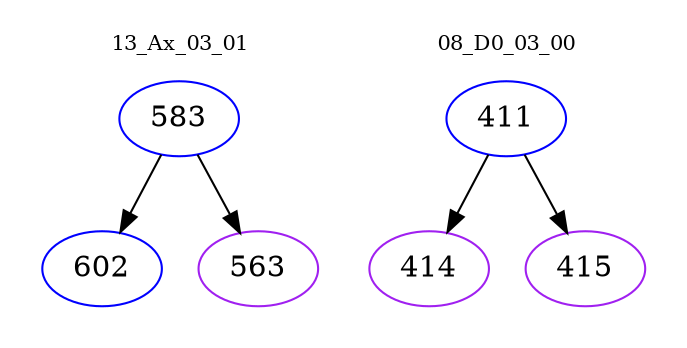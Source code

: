 digraph{
subgraph cluster_0 {
color = white
label = "13_Ax_03_01";
fontsize=10;
T0_583 [label="583", color="blue"]
T0_583 -> T0_602 [color="black"]
T0_602 [label="602", color="blue"]
T0_583 -> T0_563 [color="black"]
T0_563 [label="563", color="purple"]
}
subgraph cluster_1 {
color = white
label = "08_D0_03_00";
fontsize=10;
T1_411 [label="411", color="blue"]
T1_411 -> T1_414 [color="black"]
T1_414 [label="414", color="purple"]
T1_411 -> T1_415 [color="black"]
T1_415 [label="415", color="purple"]
}
}
